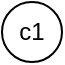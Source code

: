 <mxfile version="22.0.8" type="github">
  <diagram name="第 1 页" id="kpy2wHM0dTpBzFNz9VYz">
    <mxGraphModel dx="350" dy="194" grid="1" gridSize="10" guides="1" tooltips="1" connect="1" arrows="1" fold="1" page="1" pageScale="1" pageWidth="827" pageHeight="1169" math="0" shadow="0">
      <root>
        <mxCell id="0" />
        <mxCell id="1" parent="0" />
        <mxCell id="G9fulEIIqTmYyIQHRPcW-1" value="c1" style="ellipse;whiteSpace=wrap;html=1;aspect=fixed;" vertex="1" parent="1">
          <mxGeometry x="370" y="260" width="30" height="30" as="geometry" />
        </mxCell>
      </root>
    </mxGraphModel>
  </diagram>
</mxfile>
